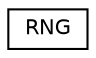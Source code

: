 digraph "Graphical Class Hierarchy"
{
 // LATEX_PDF_SIZE
  edge [fontname="Helvetica",fontsize="10",labelfontname="Helvetica",labelfontsize="10"];
  node [fontname="Helvetica",fontsize="10",shape=record];
  rankdir="LR";
  Node0 [label="RNG",height=0.2,width=0.4,color="black", fillcolor="white", style="filled",URL="$class_r_n_g.html",tooltip="The RNG class Pseudo Random Number Generator."];
}
